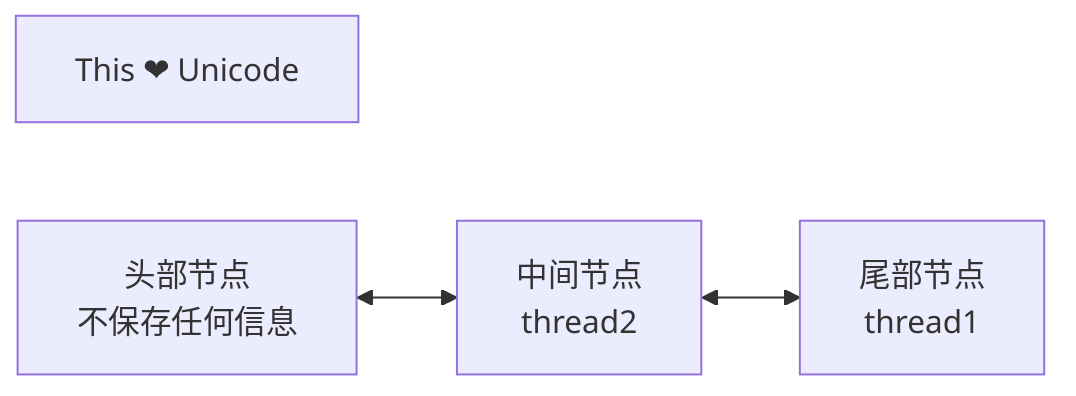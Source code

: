%%{
  init: {
    'theme': 'default',
    'fontFamily': 'system-ui'
  }
}%%

flowchart LR
    id["This ❤ Unicode"]
    head["头部节点
    不保存任何信息"]
    tail["尾部节点
    thread1"]
    node["中间节点
    thread2"]

    head <--> node <--> tail